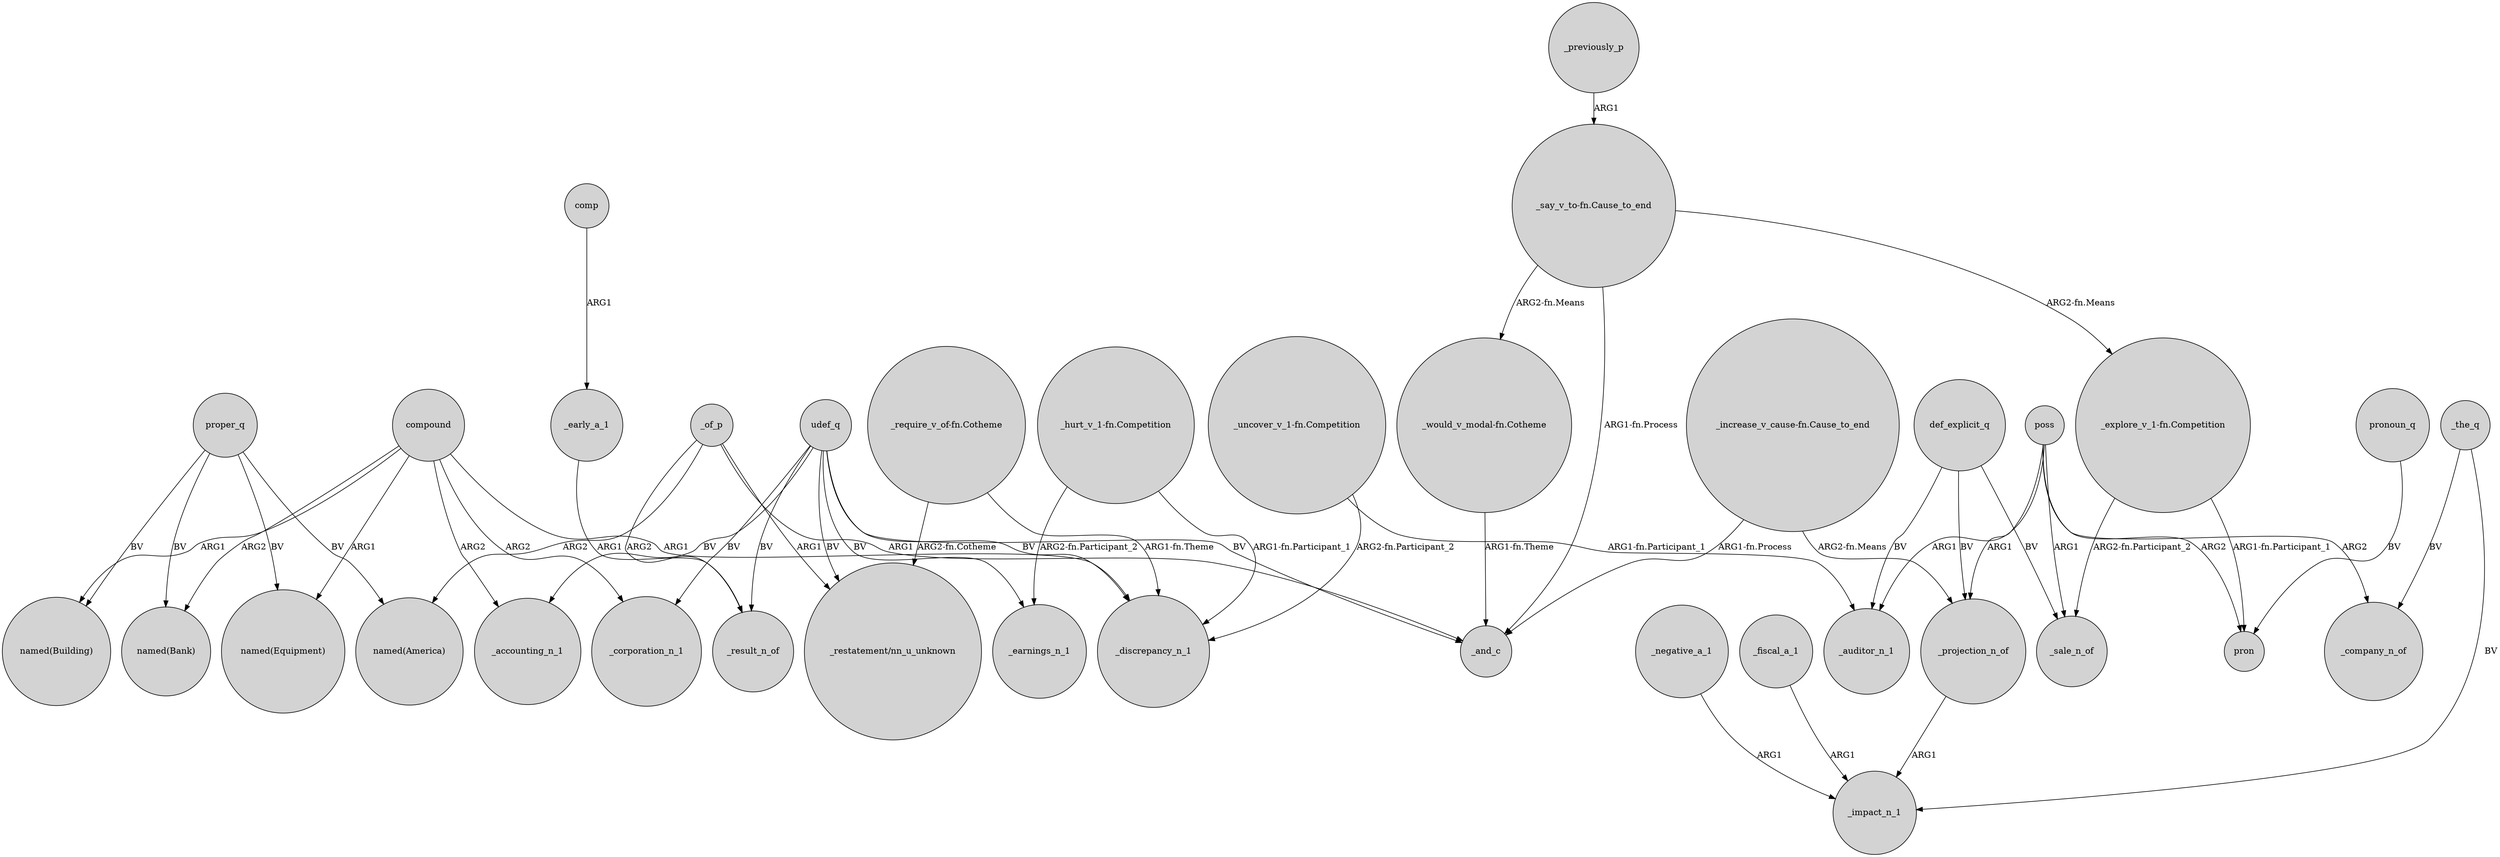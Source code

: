 digraph {
	node [shape=circle style=filled]
	compound -> "named(Equipment)" [label=ARG1]
	"_explore_v_1-fn.Competition" -> _sale_n_of [label="ARG2-fn.Participant_2"]
	proper_q -> "named(Equipment)" [label=BV]
	compound -> _discrepancy_n_1 [label=ARG1]
	poss -> _projection_n_of [label=ARG1]
	_the_q -> _impact_n_1 [label=BV]
	_negative_a_1 -> _impact_n_1 [label=ARG1]
	_early_a_1 -> _result_n_of [label=ARG1]
	def_explicit_q -> _projection_n_of [label=BV]
	proper_q -> "named(America)" [label=BV]
	comp -> _early_a_1 [label=ARG1]
	_projection_n_of -> _impact_n_1 [label=ARG1]
	_of_p -> "_restatement/nn_u_unknown" [label=ARG1]
	udef_q -> _and_c [label=BV]
	"_hurt_v_1-fn.Competition" -> _earnings_n_1 [label="ARG2-fn.Participant_2"]
	_of_p -> "named(America)" [label=ARG2]
	_of_p -> _and_c [label=ARG1]
	"_say_v_to-fn.Cause_to_end" -> _and_c [label="ARG1-fn.Process"]
	"_uncover_v_1-fn.Competition" -> _discrepancy_n_1 [label="ARG2-fn.Participant_2"]
	pronoun_q -> pron [label=BV]
	def_explicit_q -> _auditor_n_1 [label=BV]
	def_explicit_q -> _sale_n_of [label=BV]
	proper_q -> "named(Building)" [label=BV]
	poss -> pron [label=ARG2]
	poss -> _company_n_of [label=ARG2]
	"_would_v_modal-fn.Cotheme" -> _and_c [label="ARG1-fn.Theme"]
	udef_q -> _earnings_n_1 [label=BV]
	_of_p -> _result_n_of [label=ARG2]
	"_require_v_of-fn.Cotheme" -> "_restatement/nn_u_unknown" [label="ARG2-fn.Cotheme"]
	compound -> "named(Building)" [label=ARG1]
	udef_q -> _discrepancy_n_1 [label=BV]
	compound -> _corporation_n_1 [label=ARG2]
	udef_q -> _corporation_n_1 [label=BV]
	"_say_v_to-fn.Cause_to_end" -> "_explore_v_1-fn.Competition" [label="ARG2-fn.Means"]
	compound -> "named(Bank)" [label=ARG2]
	compound -> _accounting_n_1 [label=ARG2]
	udef_q -> _accounting_n_1 [label=BV]
	"_require_v_of-fn.Cotheme" -> _discrepancy_n_1 [label="ARG1-fn.Theme"]
	"_hurt_v_1-fn.Competition" -> _discrepancy_n_1 [label="ARG1-fn.Participant_1"]
	"_say_v_to-fn.Cause_to_end" -> "_would_v_modal-fn.Cotheme" [label="ARG2-fn.Means"]
	"_increase_v_cause-fn.Cause_to_end" -> _projection_n_of [label="ARG2-fn.Means"]
	"_explore_v_1-fn.Competition" -> pron [label="ARG1-fn.Participant_1"]
	poss -> _auditor_n_1 [label=ARG1]
	"_increase_v_cause-fn.Cause_to_end" -> _and_c [label="ARG1-fn.Process"]
	udef_q -> _result_n_of [label=BV]
	_previously_p -> "_say_v_to-fn.Cause_to_end" [label=ARG1]
	_the_q -> _company_n_of [label=BV]
	"_uncover_v_1-fn.Competition" -> _auditor_n_1 [label="ARG1-fn.Participant_1"]
	udef_q -> "_restatement/nn_u_unknown" [label=BV]
	poss -> _sale_n_of [label=ARG1]
	proper_q -> "named(Bank)" [label=BV]
	_fiscal_a_1 -> _impact_n_1 [label=ARG1]
}
